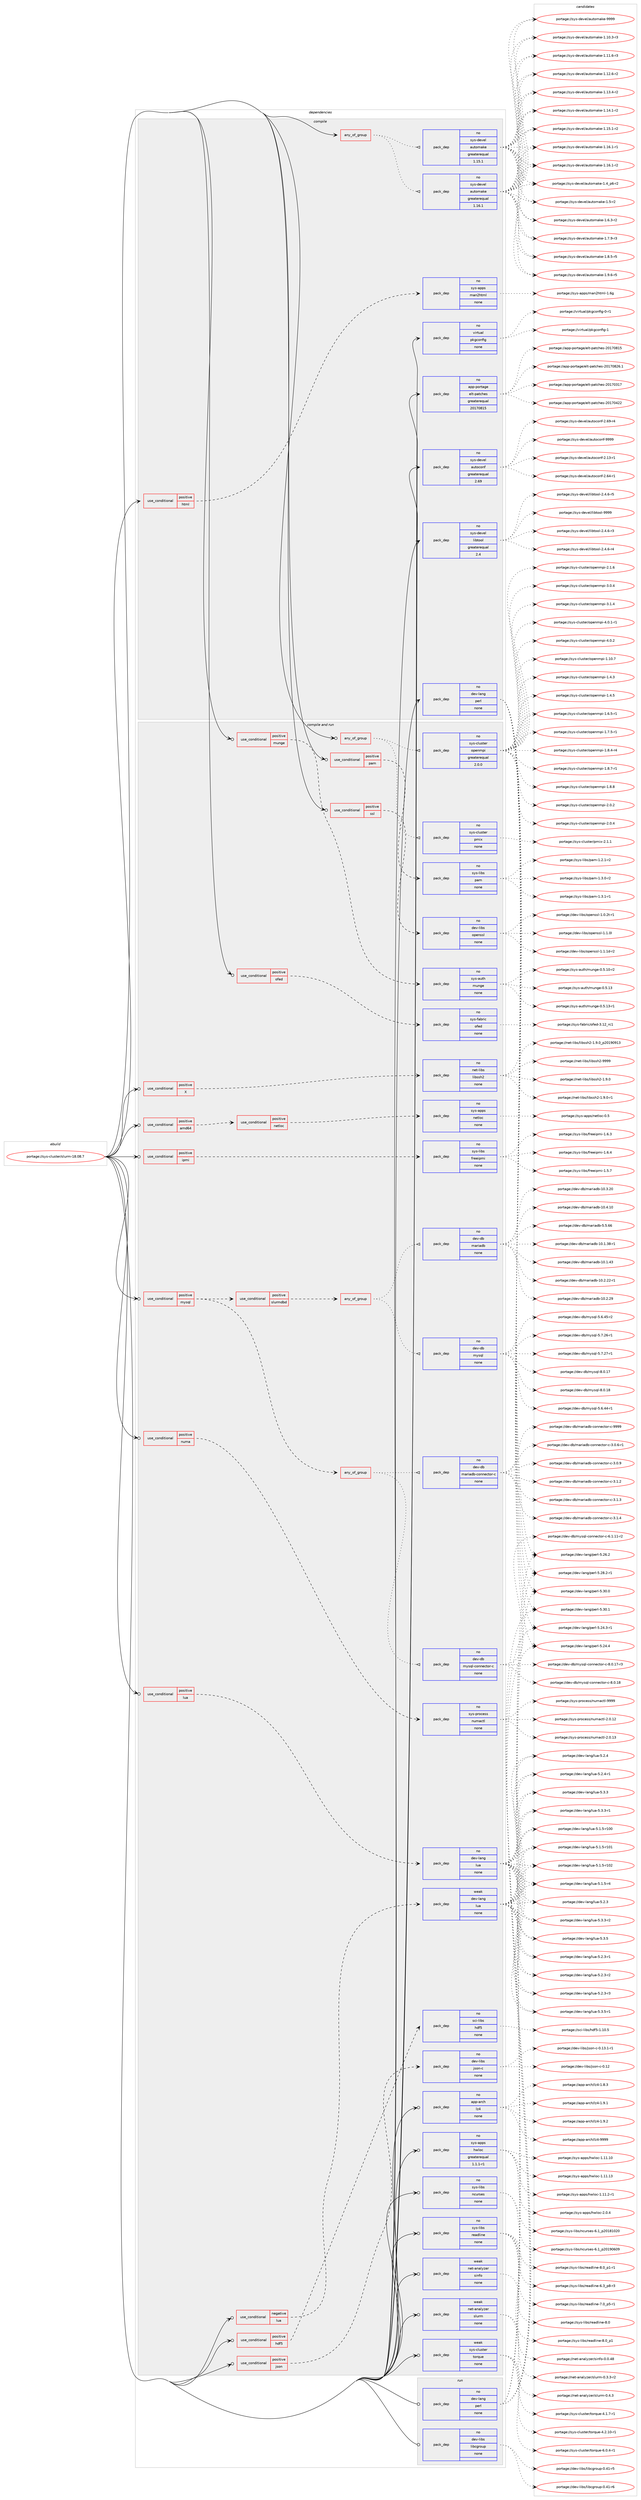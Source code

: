 digraph prolog {

# *************
# Graph options
# *************

newrank=true;
concentrate=true;
compound=true;
graph [rankdir=LR,fontname=Helvetica,fontsize=10,ranksep=1.5];#, ranksep=2.5, nodesep=0.2];
edge  [arrowhead=vee];
node  [fontname=Helvetica,fontsize=10];

# **********
# The ebuild
# **********

subgraph cluster_leftcol {
color=gray;
rank=same;
label=<<i>ebuild</i>>;
id [label="portage://sys-cluster/slurm-18.08.7", color=red, width=4, href="../sys-cluster/slurm-18.08.7.svg"];
}

# ****************
# The dependencies
# ****************

subgraph cluster_midcol {
color=gray;
label=<<i>dependencies</i>>;
subgraph cluster_compile {
fillcolor="#eeeeee";
style=filled;
label=<<i>compile</i>>;
subgraph any6792 {
dependency421031 [label=<<TABLE BORDER="0" CELLBORDER="1" CELLSPACING="0" CELLPADDING="4"><TR><TD CELLPADDING="10">any_of_group</TD></TR></TABLE>>, shape=none, color=red];subgraph pack312036 {
dependency421032 [label=<<TABLE BORDER="0" CELLBORDER="1" CELLSPACING="0" CELLPADDING="4" WIDTH="220"><TR><TD ROWSPAN="6" CELLPADDING="30">pack_dep</TD></TR><TR><TD WIDTH="110">no</TD></TR><TR><TD>sys-devel</TD></TR><TR><TD>automake</TD></TR><TR><TD>greaterequal</TD></TR><TR><TD>1.16.1</TD></TR></TABLE>>, shape=none, color=blue];
}
dependency421031:e -> dependency421032:w [weight=20,style="dotted",arrowhead="oinv"];
subgraph pack312037 {
dependency421033 [label=<<TABLE BORDER="0" CELLBORDER="1" CELLSPACING="0" CELLPADDING="4" WIDTH="220"><TR><TD ROWSPAN="6" CELLPADDING="30">pack_dep</TD></TR><TR><TD WIDTH="110">no</TD></TR><TR><TD>sys-devel</TD></TR><TR><TD>automake</TD></TR><TR><TD>greaterequal</TD></TR><TR><TD>1.15.1</TD></TR></TABLE>>, shape=none, color=blue];
}
dependency421031:e -> dependency421033:w [weight=20,style="dotted",arrowhead="oinv"];
}
id:e -> dependency421031:w [weight=20,style="solid",arrowhead="vee"];
subgraph cond101976 {
dependency421034 [label=<<TABLE BORDER="0" CELLBORDER="1" CELLSPACING="0" CELLPADDING="4"><TR><TD ROWSPAN="3" CELLPADDING="10">use_conditional</TD></TR><TR><TD>positive</TD></TR><TR><TD>html</TD></TR></TABLE>>, shape=none, color=red];
subgraph pack312038 {
dependency421035 [label=<<TABLE BORDER="0" CELLBORDER="1" CELLSPACING="0" CELLPADDING="4" WIDTH="220"><TR><TD ROWSPAN="6" CELLPADDING="30">pack_dep</TD></TR><TR><TD WIDTH="110">no</TD></TR><TR><TD>sys-apps</TD></TR><TR><TD>man2html</TD></TR><TR><TD>none</TD></TR><TR><TD></TD></TR></TABLE>>, shape=none, color=blue];
}
dependency421034:e -> dependency421035:w [weight=20,style="dashed",arrowhead="vee"];
}
id:e -> dependency421034:w [weight=20,style="solid",arrowhead="vee"];
subgraph pack312039 {
dependency421036 [label=<<TABLE BORDER="0" CELLBORDER="1" CELLSPACING="0" CELLPADDING="4" WIDTH="220"><TR><TD ROWSPAN="6" CELLPADDING="30">pack_dep</TD></TR><TR><TD WIDTH="110">no</TD></TR><TR><TD>app-portage</TD></TR><TR><TD>elt-patches</TD></TR><TR><TD>greaterequal</TD></TR><TR><TD>20170815</TD></TR></TABLE>>, shape=none, color=blue];
}
id:e -> dependency421036:w [weight=20,style="solid",arrowhead="vee"];
subgraph pack312040 {
dependency421037 [label=<<TABLE BORDER="0" CELLBORDER="1" CELLSPACING="0" CELLPADDING="4" WIDTH="220"><TR><TD ROWSPAN="6" CELLPADDING="30">pack_dep</TD></TR><TR><TD WIDTH="110">no</TD></TR><TR><TD>dev-lang</TD></TR><TR><TD>perl</TD></TR><TR><TD>none</TD></TR><TR><TD></TD></TR></TABLE>>, shape=none, color=blue];
}
id:e -> dependency421037:w [weight=20,style="solid",arrowhead="vee"];
subgraph pack312041 {
dependency421038 [label=<<TABLE BORDER="0" CELLBORDER="1" CELLSPACING="0" CELLPADDING="4" WIDTH="220"><TR><TD ROWSPAN="6" CELLPADDING="30">pack_dep</TD></TR><TR><TD WIDTH="110">no</TD></TR><TR><TD>sys-devel</TD></TR><TR><TD>autoconf</TD></TR><TR><TD>greaterequal</TD></TR><TR><TD>2.69</TD></TR></TABLE>>, shape=none, color=blue];
}
id:e -> dependency421038:w [weight=20,style="solid",arrowhead="vee"];
subgraph pack312042 {
dependency421039 [label=<<TABLE BORDER="0" CELLBORDER="1" CELLSPACING="0" CELLPADDING="4" WIDTH="220"><TR><TD ROWSPAN="6" CELLPADDING="30">pack_dep</TD></TR><TR><TD WIDTH="110">no</TD></TR><TR><TD>sys-devel</TD></TR><TR><TD>libtool</TD></TR><TR><TD>greaterequal</TD></TR><TR><TD>2.4</TD></TR></TABLE>>, shape=none, color=blue];
}
id:e -> dependency421039:w [weight=20,style="solid",arrowhead="vee"];
subgraph pack312043 {
dependency421040 [label=<<TABLE BORDER="0" CELLBORDER="1" CELLSPACING="0" CELLPADDING="4" WIDTH="220"><TR><TD ROWSPAN="6" CELLPADDING="30">pack_dep</TD></TR><TR><TD WIDTH="110">no</TD></TR><TR><TD>virtual</TD></TR><TR><TD>pkgconfig</TD></TR><TR><TD>none</TD></TR><TR><TD></TD></TR></TABLE>>, shape=none, color=blue];
}
id:e -> dependency421040:w [weight=20,style="solid",arrowhead="vee"];
}
subgraph cluster_compileandrun {
fillcolor="#eeeeee";
style=filled;
label=<<i>compile and run</i>>;
subgraph any6793 {
dependency421041 [label=<<TABLE BORDER="0" CELLBORDER="1" CELLSPACING="0" CELLPADDING="4"><TR><TD CELLPADDING="10">any_of_group</TD></TR></TABLE>>, shape=none, color=red];subgraph pack312044 {
dependency421042 [label=<<TABLE BORDER="0" CELLBORDER="1" CELLSPACING="0" CELLPADDING="4" WIDTH="220"><TR><TD ROWSPAN="6" CELLPADDING="30">pack_dep</TD></TR><TR><TD WIDTH="110">no</TD></TR><TR><TD>sys-cluster</TD></TR><TR><TD>pmix</TD></TR><TR><TD>none</TD></TR><TR><TD></TD></TR></TABLE>>, shape=none, color=blue];
}
dependency421041:e -> dependency421042:w [weight=20,style="dotted",arrowhead="oinv"];
subgraph pack312045 {
dependency421043 [label=<<TABLE BORDER="0" CELLBORDER="1" CELLSPACING="0" CELLPADDING="4" WIDTH="220"><TR><TD ROWSPAN="6" CELLPADDING="30">pack_dep</TD></TR><TR><TD WIDTH="110">no</TD></TR><TR><TD>sys-cluster</TD></TR><TR><TD>openmpi</TD></TR><TR><TD>greaterequal</TD></TR><TR><TD>2.0.0</TD></TR></TABLE>>, shape=none, color=blue];
}
dependency421041:e -> dependency421043:w [weight=20,style="dotted",arrowhead="oinv"];
}
id:e -> dependency421041:w [weight=20,style="solid",arrowhead="odotvee"];
subgraph cond101977 {
dependency421044 [label=<<TABLE BORDER="0" CELLBORDER="1" CELLSPACING="0" CELLPADDING="4"><TR><TD ROWSPAN="3" CELLPADDING="10">use_conditional</TD></TR><TR><TD>negative</TD></TR><TR><TD>lua</TD></TR></TABLE>>, shape=none, color=red];
subgraph pack312046 {
dependency421045 [label=<<TABLE BORDER="0" CELLBORDER="1" CELLSPACING="0" CELLPADDING="4" WIDTH="220"><TR><TD ROWSPAN="6" CELLPADDING="30">pack_dep</TD></TR><TR><TD WIDTH="110">weak</TD></TR><TR><TD>dev-lang</TD></TR><TR><TD>lua</TD></TR><TR><TD>none</TD></TR><TR><TD></TD></TR></TABLE>>, shape=none, color=blue];
}
dependency421044:e -> dependency421045:w [weight=20,style="dashed",arrowhead="vee"];
}
id:e -> dependency421044:w [weight=20,style="solid",arrowhead="odotvee"];
subgraph cond101978 {
dependency421046 [label=<<TABLE BORDER="0" CELLBORDER="1" CELLSPACING="0" CELLPADDING="4"><TR><TD ROWSPAN="3" CELLPADDING="10">use_conditional</TD></TR><TR><TD>positive</TD></TR><TR><TD>X</TD></TR></TABLE>>, shape=none, color=red];
subgraph pack312047 {
dependency421047 [label=<<TABLE BORDER="0" CELLBORDER="1" CELLSPACING="0" CELLPADDING="4" WIDTH="220"><TR><TD ROWSPAN="6" CELLPADDING="30">pack_dep</TD></TR><TR><TD WIDTH="110">no</TD></TR><TR><TD>net-libs</TD></TR><TR><TD>libssh2</TD></TR><TR><TD>none</TD></TR><TR><TD></TD></TR></TABLE>>, shape=none, color=blue];
}
dependency421046:e -> dependency421047:w [weight=20,style="dashed",arrowhead="vee"];
}
id:e -> dependency421046:w [weight=20,style="solid",arrowhead="odotvee"];
subgraph cond101979 {
dependency421048 [label=<<TABLE BORDER="0" CELLBORDER="1" CELLSPACING="0" CELLPADDING="4"><TR><TD ROWSPAN="3" CELLPADDING="10">use_conditional</TD></TR><TR><TD>positive</TD></TR><TR><TD>amd64</TD></TR></TABLE>>, shape=none, color=red];
subgraph cond101980 {
dependency421049 [label=<<TABLE BORDER="0" CELLBORDER="1" CELLSPACING="0" CELLPADDING="4"><TR><TD ROWSPAN="3" CELLPADDING="10">use_conditional</TD></TR><TR><TD>positive</TD></TR><TR><TD>netloc</TD></TR></TABLE>>, shape=none, color=red];
subgraph pack312048 {
dependency421050 [label=<<TABLE BORDER="0" CELLBORDER="1" CELLSPACING="0" CELLPADDING="4" WIDTH="220"><TR><TD ROWSPAN="6" CELLPADDING="30">pack_dep</TD></TR><TR><TD WIDTH="110">no</TD></TR><TR><TD>sys-apps</TD></TR><TR><TD>netloc</TD></TR><TR><TD>none</TD></TR><TR><TD></TD></TR></TABLE>>, shape=none, color=blue];
}
dependency421049:e -> dependency421050:w [weight=20,style="dashed",arrowhead="vee"];
}
dependency421048:e -> dependency421049:w [weight=20,style="dashed",arrowhead="vee"];
}
id:e -> dependency421048:w [weight=20,style="solid",arrowhead="odotvee"];
subgraph cond101981 {
dependency421051 [label=<<TABLE BORDER="0" CELLBORDER="1" CELLSPACING="0" CELLPADDING="4"><TR><TD ROWSPAN="3" CELLPADDING="10">use_conditional</TD></TR><TR><TD>positive</TD></TR><TR><TD>hdf5</TD></TR></TABLE>>, shape=none, color=red];
subgraph pack312049 {
dependency421052 [label=<<TABLE BORDER="0" CELLBORDER="1" CELLSPACING="0" CELLPADDING="4" WIDTH="220"><TR><TD ROWSPAN="6" CELLPADDING="30">pack_dep</TD></TR><TR><TD WIDTH="110">no</TD></TR><TR><TD>sci-libs</TD></TR><TR><TD>hdf5</TD></TR><TR><TD>none</TD></TR><TR><TD></TD></TR></TABLE>>, shape=none, color=blue];
}
dependency421051:e -> dependency421052:w [weight=20,style="dashed",arrowhead="vee"];
}
id:e -> dependency421051:w [weight=20,style="solid",arrowhead="odotvee"];
subgraph cond101982 {
dependency421053 [label=<<TABLE BORDER="0" CELLBORDER="1" CELLSPACING="0" CELLPADDING="4"><TR><TD ROWSPAN="3" CELLPADDING="10">use_conditional</TD></TR><TR><TD>positive</TD></TR><TR><TD>ipmi</TD></TR></TABLE>>, shape=none, color=red];
subgraph pack312050 {
dependency421054 [label=<<TABLE BORDER="0" CELLBORDER="1" CELLSPACING="0" CELLPADDING="4" WIDTH="220"><TR><TD ROWSPAN="6" CELLPADDING="30">pack_dep</TD></TR><TR><TD WIDTH="110">no</TD></TR><TR><TD>sys-libs</TD></TR><TR><TD>freeipmi</TD></TR><TR><TD>none</TD></TR><TR><TD></TD></TR></TABLE>>, shape=none, color=blue];
}
dependency421053:e -> dependency421054:w [weight=20,style="dashed",arrowhead="vee"];
}
id:e -> dependency421053:w [weight=20,style="solid",arrowhead="odotvee"];
subgraph cond101983 {
dependency421055 [label=<<TABLE BORDER="0" CELLBORDER="1" CELLSPACING="0" CELLPADDING="4"><TR><TD ROWSPAN="3" CELLPADDING="10">use_conditional</TD></TR><TR><TD>positive</TD></TR><TR><TD>json</TD></TR></TABLE>>, shape=none, color=red];
subgraph pack312051 {
dependency421056 [label=<<TABLE BORDER="0" CELLBORDER="1" CELLSPACING="0" CELLPADDING="4" WIDTH="220"><TR><TD ROWSPAN="6" CELLPADDING="30">pack_dep</TD></TR><TR><TD WIDTH="110">no</TD></TR><TR><TD>dev-libs</TD></TR><TR><TD>json-c</TD></TR><TR><TD>none</TD></TR><TR><TD></TD></TR></TABLE>>, shape=none, color=blue];
}
dependency421055:e -> dependency421056:w [weight=20,style="dashed",arrowhead="vee"];
}
id:e -> dependency421055:w [weight=20,style="solid",arrowhead="odotvee"];
subgraph cond101984 {
dependency421057 [label=<<TABLE BORDER="0" CELLBORDER="1" CELLSPACING="0" CELLPADDING="4"><TR><TD ROWSPAN="3" CELLPADDING="10">use_conditional</TD></TR><TR><TD>positive</TD></TR><TR><TD>lua</TD></TR></TABLE>>, shape=none, color=red];
subgraph pack312052 {
dependency421058 [label=<<TABLE BORDER="0" CELLBORDER="1" CELLSPACING="0" CELLPADDING="4" WIDTH="220"><TR><TD ROWSPAN="6" CELLPADDING="30">pack_dep</TD></TR><TR><TD WIDTH="110">no</TD></TR><TR><TD>dev-lang</TD></TR><TR><TD>lua</TD></TR><TR><TD>none</TD></TR><TR><TD></TD></TR></TABLE>>, shape=none, color=blue];
}
dependency421057:e -> dependency421058:w [weight=20,style="dashed",arrowhead="vee"];
}
id:e -> dependency421057:w [weight=20,style="solid",arrowhead="odotvee"];
subgraph cond101985 {
dependency421059 [label=<<TABLE BORDER="0" CELLBORDER="1" CELLSPACING="0" CELLPADDING="4"><TR><TD ROWSPAN="3" CELLPADDING="10">use_conditional</TD></TR><TR><TD>positive</TD></TR><TR><TD>munge</TD></TR></TABLE>>, shape=none, color=red];
subgraph pack312053 {
dependency421060 [label=<<TABLE BORDER="0" CELLBORDER="1" CELLSPACING="0" CELLPADDING="4" WIDTH="220"><TR><TD ROWSPAN="6" CELLPADDING="30">pack_dep</TD></TR><TR><TD WIDTH="110">no</TD></TR><TR><TD>sys-auth</TD></TR><TR><TD>munge</TD></TR><TR><TD>none</TD></TR><TR><TD></TD></TR></TABLE>>, shape=none, color=blue];
}
dependency421059:e -> dependency421060:w [weight=20,style="dashed",arrowhead="vee"];
}
id:e -> dependency421059:w [weight=20,style="solid",arrowhead="odotvee"];
subgraph cond101986 {
dependency421061 [label=<<TABLE BORDER="0" CELLBORDER="1" CELLSPACING="0" CELLPADDING="4"><TR><TD ROWSPAN="3" CELLPADDING="10">use_conditional</TD></TR><TR><TD>positive</TD></TR><TR><TD>mysql</TD></TR></TABLE>>, shape=none, color=red];
subgraph any6794 {
dependency421062 [label=<<TABLE BORDER="0" CELLBORDER="1" CELLSPACING="0" CELLPADDING="4"><TR><TD CELLPADDING="10">any_of_group</TD></TR></TABLE>>, shape=none, color=red];subgraph pack312054 {
dependency421063 [label=<<TABLE BORDER="0" CELLBORDER="1" CELLSPACING="0" CELLPADDING="4" WIDTH="220"><TR><TD ROWSPAN="6" CELLPADDING="30">pack_dep</TD></TR><TR><TD WIDTH="110">no</TD></TR><TR><TD>dev-db</TD></TR><TR><TD>mariadb-connector-c</TD></TR><TR><TD>none</TD></TR><TR><TD></TD></TR></TABLE>>, shape=none, color=blue];
}
dependency421062:e -> dependency421063:w [weight=20,style="dotted",arrowhead="oinv"];
subgraph pack312055 {
dependency421064 [label=<<TABLE BORDER="0" CELLBORDER="1" CELLSPACING="0" CELLPADDING="4" WIDTH="220"><TR><TD ROWSPAN="6" CELLPADDING="30">pack_dep</TD></TR><TR><TD WIDTH="110">no</TD></TR><TR><TD>dev-db</TD></TR><TR><TD>mysql-connector-c</TD></TR><TR><TD>none</TD></TR><TR><TD></TD></TR></TABLE>>, shape=none, color=blue];
}
dependency421062:e -> dependency421064:w [weight=20,style="dotted",arrowhead="oinv"];
}
dependency421061:e -> dependency421062:w [weight=20,style="dashed",arrowhead="vee"];
subgraph cond101987 {
dependency421065 [label=<<TABLE BORDER="0" CELLBORDER="1" CELLSPACING="0" CELLPADDING="4"><TR><TD ROWSPAN="3" CELLPADDING="10">use_conditional</TD></TR><TR><TD>positive</TD></TR><TR><TD>slurmdbd</TD></TR></TABLE>>, shape=none, color=red];
subgraph any6795 {
dependency421066 [label=<<TABLE BORDER="0" CELLBORDER="1" CELLSPACING="0" CELLPADDING="4"><TR><TD CELLPADDING="10">any_of_group</TD></TR></TABLE>>, shape=none, color=red];subgraph pack312056 {
dependency421067 [label=<<TABLE BORDER="0" CELLBORDER="1" CELLSPACING="0" CELLPADDING="4" WIDTH="220"><TR><TD ROWSPAN="6" CELLPADDING="30">pack_dep</TD></TR><TR><TD WIDTH="110">no</TD></TR><TR><TD>dev-db</TD></TR><TR><TD>mariadb</TD></TR><TR><TD>none</TD></TR><TR><TD></TD></TR></TABLE>>, shape=none, color=blue];
}
dependency421066:e -> dependency421067:w [weight=20,style="dotted",arrowhead="oinv"];
subgraph pack312057 {
dependency421068 [label=<<TABLE BORDER="0" CELLBORDER="1" CELLSPACING="0" CELLPADDING="4" WIDTH="220"><TR><TD ROWSPAN="6" CELLPADDING="30">pack_dep</TD></TR><TR><TD WIDTH="110">no</TD></TR><TR><TD>dev-db</TD></TR><TR><TD>mysql</TD></TR><TR><TD>none</TD></TR><TR><TD></TD></TR></TABLE>>, shape=none, color=blue];
}
dependency421066:e -> dependency421068:w [weight=20,style="dotted",arrowhead="oinv"];
}
dependency421065:e -> dependency421066:w [weight=20,style="dashed",arrowhead="vee"];
}
dependency421061:e -> dependency421065:w [weight=20,style="dashed",arrowhead="vee"];
}
id:e -> dependency421061:w [weight=20,style="solid",arrowhead="odotvee"];
subgraph cond101988 {
dependency421069 [label=<<TABLE BORDER="0" CELLBORDER="1" CELLSPACING="0" CELLPADDING="4"><TR><TD ROWSPAN="3" CELLPADDING="10">use_conditional</TD></TR><TR><TD>positive</TD></TR><TR><TD>numa</TD></TR></TABLE>>, shape=none, color=red];
subgraph pack312058 {
dependency421070 [label=<<TABLE BORDER="0" CELLBORDER="1" CELLSPACING="0" CELLPADDING="4" WIDTH="220"><TR><TD ROWSPAN="6" CELLPADDING="30">pack_dep</TD></TR><TR><TD WIDTH="110">no</TD></TR><TR><TD>sys-process</TD></TR><TR><TD>numactl</TD></TR><TR><TD>none</TD></TR><TR><TD></TD></TR></TABLE>>, shape=none, color=blue];
}
dependency421069:e -> dependency421070:w [weight=20,style="dashed",arrowhead="vee"];
}
id:e -> dependency421069:w [weight=20,style="solid",arrowhead="odotvee"];
subgraph cond101989 {
dependency421071 [label=<<TABLE BORDER="0" CELLBORDER="1" CELLSPACING="0" CELLPADDING="4"><TR><TD ROWSPAN="3" CELLPADDING="10">use_conditional</TD></TR><TR><TD>positive</TD></TR><TR><TD>ofed</TD></TR></TABLE>>, shape=none, color=red];
subgraph pack312059 {
dependency421072 [label=<<TABLE BORDER="0" CELLBORDER="1" CELLSPACING="0" CELLPADDING="4" WIDTH="220"><TR><TD ROWSPAN="6" CELLPADDING="30">pack_dep</TD></TR><TR><TD WIDTH="110">no</TD></TR><TR><TD>sys-fabric</TD></TR><TR><TD>ofed</TD></TR><TR><TD>none</TD></TR><TR><TD></TD></TR></TABLE>>, shape=none, color=blue];
}
dependency421071:e -> dependency421072:w [weight=20,style="dashed",arrowhead="vee"];
}
id:e -> dependency421071:w [weight=20,style="solid",arrowhead="odotvee"];
subgraph cond101990 {
dependency421073 [label=<<TABLE BORDER="0" CELLBORDER="1" CELLSPACING="0" CELLPADDING="4"><TR><TD ROWSPAN="3" CELLPADDING="10">use_conditional</TD></TR><TR><TD>positive</TD></TR><TR><TD>pam</TD></TR></TABLE>>, shape=none, color=red];
subgraph pack312060 {
dependency421074 [label=<<TABLE BORDER="0" CELLBORDER="1" CELLSPACING="0" CELLPADDING="4" WIDTH="220"><TR><TD ROWSPAN="6" CELLPADDING="30">pack_dep</TD></TR><TR><TD WIDTH="110">no</TD></TR><TR><TD>sys-libs</TD></TR><TR><TD>pam</TD></TR><TR><TD>none</TD></TR><TR><TD></TD></TR></TABLE>>, shape=none, color=blue];
}
dependency421073:e -> dependency421074:w [weight=20,style="dashed",arrowhead="vee"];
}
id:e -> dependency421073:w [weight=20,style="solid",arrowhead="odotvee"];
subgraph cond101991 {
dependency421075 [label=<<TABLE BORDER="0" CELLBORDER="1" CELLSPACING="0" CELLPADDING="4"><TR><TD ROWSPAN="3" CELLPADDING="10">use_conditional</TD></TR><TR><TD>positive</TD></TR><TR><TD>ssl</TD></TR></TABLE>>, shape=none, color=red];
subgraph pack312061 {
dependency421076 [label=<<TABLE BORDER="0" CELLBORDER="1" CELLSPACING="0" CELLPADDING="4" WIDTH="220"><TR><TD ROWSPAN="6" CELLPADDING="30">pack_dep</TD></TR><TR><TD WIDTH="110">no</TD></TR><TR><TD>dev-libs</TD></TR><TR><TD>openssl</TD></TR><TR><TD>none</TD></TR><TR><TD></TD></TR></TABLE>>, shape=none, color=blue];
}
dependency421075:e -> dependency421076:w [weight=20,style="dashed",arrowhead="vee"];
}
id:e -> dependency421075:w [weight=20,style="solid",arrowhead="odotvee"];
subgraph pack312062 {
dependency421077 [label=<<TABLE BORDER="0" CELLBORDER="1" CELLSPACING="0" CELLPADDING="4" WIDTH="220"><TR><TD ROWSPAN="6" CELLPADDING="30">pack_dep</TD></TR><TR><TD WIDTH="110">no</TD></TR><TR><TD>app-arch</TD></TR><TR><TD>lz4</TD></TR><TR><TD>none</TD></TR><TR><TD></TD></TR></TABLE>>, shape=none, color=blue];
}
id:e -> dependency421077:w [weight=20,style="solid",arrowhead="odotvee"];
subgraph pack312063 {
dependency421078 [label=<<TABLE BORDER="0" CELLBORDER="1" CELLSPACING="0" CELLPADDING="4" WIDTH="220"><TR><TD ROWSPAN="6" CELLPADDING="30">pack_dep</TD></TR><TR><TD WIDTH="110">no</TD></TR><TR><TD>sys-apps</TD></TR><TR><TD>hwloc</TD></TR><TR><TD>greaterequal</TD></TR><TR><TD>1.1.1-r1</TD></TR></TABLE>>, shape=none, color=blue];
}
id:e -> dependency421078:w [weight=20,style="solid",arrowhead="odotvee"];
subgraph pack312064 {
dependency421079 [label=<<TABLE BORDER="0" CELLBORDER="1" CELLSPACING="0" CELLPADDING="4" WIDTH="220"><TR><TD ROWSPAN="6" CELLPADDING="30">pack_dep</TD></TR><TR><TD WIDTH="110">no</TD></TR><TR><TD>sys-libs</TD></TR><TR><TD>ncurses</TD></TR><TR><TD>none</TD></TR><TR><TD></TD></TR></TABLE>>, shape=none, color=blue];
}
id:e -> dependency421079:w [weight=20,style="solid",arrowhead="odotvee"];
subgraph pack312065 {
dependency421080 [label=<<TABLE BORDER="0" CELLBORDER="1" CELLSPACING="0" CELLPADDING="4" WIDTH="220"><TR><TD ROWSPAN="6" CELLPADDING="30">pack_dep</TD></TR><TR><TD WIDTH="110">no</TD></TR><TR><TD>sys-libs</TD></TR><TR><TD>readline</TD></TR><TR><TD>none</TD></TR><TR><TD></TD></TR></TABLE>>, shape=none, color=blue];
}
id:e -> dependency421080:w [weight=20,style="solid",arrowhead="odotvee"];
subgraph pack312066 {
dependency421081 [label=<<TABLE BORDER="0" CELLBORDER="1" CELLSPACING="0" CELLPADDING="4" WIDTH="220"><TR><TD ROWSPAN="6" CELLPADDING="30">pack_dep</TD></TR><TR><TD WIDTH="110">weak</TD></TR><TR><TD>net-analyzer</TD></TR><TR><TD>sinfo</TD></TR><TR><TD>none</TD></TR><TR><TD></TD></TR></TABLE>>, shape=none, color=blue];
}
id:e -> dependency421081:w [weight=20,style="solid",arrowhead="odotvee"];
subgraph pack312067 {
dependency421082 [label=<<TABLE BORDER="0" CELLBORDER="1" CELLSPACING="0" CELLPADDING="4" WIDTH="220"><TR><TD ROWSPAN="6" CELLPADDING="30">pack_dep</TD></TR><TR><TD WIDTH="110">weak</TD></TR><TR><TD>net-analyzer</TD></TR><TR><TD>slurm</TD></TR><TR><TD>none</TD></TR><TR><TD></TD></TR></TABLE>>, shape=none, color=blue];
}
id:e -> dependency421082:w [weight=20,style="solid",arrowhead="odotvee"];
subgraph pack312068 {
dependency421083 [label=<<TABLE BORDER="0" CELLBORDER="1" CELLSPACING="0" CELLPADDING="4" WIDTH="220"><TR><TD ROWSPAN="6" CELLPADDING="30">pack_dep</TD></TR><TR><TD WIDTH="110">weak</TD></TR><TR><TD>sys-cluster</TD></TR><TR><TD>torque</TD></TR><TR><TD>none</TD></TR><TR><TD></TD></TR></TABLE>>, shape=none, color=blue];
}
id:e -> dependency421083:w [weight=20,style="solid",arrowhead="odotvee"];
}
subgraph cluster_run {
fillcolor="#eeeeee";
style=filled;
label=<<i>run</i>>;
subgraph pack312069 {
dependency421084 [label=<<TABLE BORDER="0" CELLBORDER="1" CELLSPACING="0" CELLPADDING="4" WIDTH="220"><TR><TD ROWSPAN="6" CELLPADDING="30">pack_dep</TD></TR><TR><TD WIDTH="110">no</TD></TR><TR><TD>dev-lang</TD></TR><TR><TD>perl</TD></TR><TR><TD>none</TD></TR><TR><TD></TD></TR></TABLE>>, shape=none, color=blue];
}
id:e -> dependency421084:w [weight=20,style="solid",arrowhead="odot"];
subgraph pack312070 {
dependency421085 [label=<<TABLE BORDER="0" CELLBORDER="1" CELLSPACING="0" CELLPADDING="4" WIDTH="220"><TR><TD ROWSPAN="6" CELLPADDING="30">pack_dep</TD></TR><TR><TD WIDTH="110">no</TD></TR><TR><TD>dev-libs</TD></TR><TR><TD>libcgroup</TD></TR><TR><TD>none</TD></TR><TR><TD></TD></TR></TABLE>>, shape=none, color=blue];
}
id:e -> dependency421085:w [weight=20,style="solid",arrowhead="odot"];
}
}

# **************
# The candidates
# **************

subgraph cluster_choices {
rank=same;
color=gray;
label=<<i>candidates</i>>;

subgraph choice312036 {
color=black;
nodesep=1;
choiceportage11512111545100101118101108479711711611110997107101454946494846514511451 [label="portage://sys-devel/automake-1.10.3-r3", color=red, width=4,href="../sys-devel/automake-1.10.3-r3.svg"];
choiceportage11512111545100101118101108479711711611110997107101454946494946544511451 [label="portage://sys-devel/automake-1.11.6-r3", color=red, width=4,href="../sys-devel/automake-1.11.6-r3.svg"];
choiceportage11512111545100101118101108479711711611110997107101454946495046544511450 [label="portage://sys-devel/automake-1.12.6-r2", color=red, width=4,href="../sys-devel/automake-1.12.6-r2.svg"];
choiceportage11512111545100101118101108479711711611110997107101454946495146524511450 [label="portage://sys-devel/automake-1.13.4-r2", color=red, width=4,href="../sys-devel/automake-1.13.4-r2.svg"];
choiceportage11512111545100101118101108479711711611110997107101454946495246494511450 [label="portage://sys-devel/automake-1.14.1-r2", color=red, width=4,href="../sys-devel/automake-1.14.1-r2.svg"];
choiceportage11512111545100101118101108479711711611110997107101454946495346494511450 [label="portage://sys-devel/automake-1.15.1-r2", color=red, width=4,href="../sys-devel/automake-1.15.1-r2.svg"];
choiceportage11512111545100101118101108479711711611110997107101454946495446494511449 [label="portage://sys-devel/automake-1.16.1-r1", color=red, width=4,href="../sys-devel/automake-1.16.1-r1.svg"];
choiceportage11512111545100101118101108479711711611110997107101454946495446494511450 [label="portage://sys-devel/automake-1.16.1-r2", color=red, width=4,href="../sys-devel/automake-1.16.1-r2.svg"];
choiceportage115121115451001011181011084797117116111109971071014549465295112544511450 [label="portage://sys-devel/automake-1.4_p6-r2", color=red, width=4,href="../sys-devel/automake-1.4_p6-r2.svg"];
choiceportage11512111545100101118101108479711711611110997107101454946534511450 [label="portage://sys-devel/automake-1.5-r2", color=red, width=4,href="../sys-devel/automake-1.5-r2.svg"];
choiceportage115121115451001011181011084797117116111109971071014549465446514511450 [label="portage://sys-devel/automake-1.6.3-r2", color=red, width=4,href="../sys-devel/automake-1.6.3-r2.svg"];
choiceportage115121115451001011181011084797117116111109971071014549465546574511451 [label="portage://sys-devel/automake-1.7.9-r3", color=red, width=4,href="../sys-devel/automake-1.7.9-r3.svg"];
choiceportage115121115451001011181011084797117116111109971071014549465646534511453 [label="portage://sys-devel/automake-1.8.5-r5", color=red, width=4,href="../sys-devel/automake-1.8.5-r5.svg"];
choiceportage115121115451001011181011084797117116111109971071014549465746544511453 [label="portage://sys-devel/automake-1.9.6-r5", color=red, width=4,href="../sys-devel/automake-1.9.6-r5.svg"];
choiceportage115121115451001011181011084797117116111109971071014557575757 [label="portage://sys-devel/automake-9999", color=red, width=4,href="../sys-devel/automake-9999.svg"];
dependency421032:e -> choiceportage11512111545100101118101108479711711611110997107101454946494846514511451:w [style=dotted,weight="100"];
dependency421032:e -> choiceportage11512111545100101118101108479711711611110997107101454946494946544511451:w [style=dotted,weight="100"];
dependency421032:e -> choiceportage11512111545100101118101108479711711611110997107101454946495046544511450:w [style=dotted,weight="100"];
dependency421032:e -> choiceportage11512111545100101118101108479711711611110997107101454946495146524511450:w [style=dotted,weight="100"];
dependency421032:e -> choiceportage11512111545100101118101108479711711611110997107101454946495246494511450:w [style=dotted,weight="100"];
dependency421032:e -> choiceportage11512111545100101118101108479711711611110997107101454946495346494511450:w [style=dotted,weight="100"];
dependency421032:e -> choiceportage11512111545100101118101108479711711611110997107101454946495446494511449:w [style=dotted,weight="100"];
dependency421032:e -> choiceportage11512111545100101118101108479711711611110997107101454946495446494511450:w [style=dotted,weight="100"];
dependency421032:e -> choiceportage115121115451001011181011084797117116111109971071014549465295112544511450:w [style=dotted,weight="100"];
dependency421032:e -> choiceportage11512111545100101118101108479711711611110997107101454946534511450:w [style=dotted,weight="100"];
dependency421032:e -> choiceportage115121115451001011181011084797117116111109971071014549465446514511450:w [style=dotted,weight="100"];
dependency421032:e -> choiceportage115121115451001011181011084797117116111109971071014549465546574511451:w [style=dotted,weight="100"];
dependency421032:e -> choiceportage115121115451001011181011084797117116111109971071014549465646534511453:w [style=dotted,weight="100"];
dependency421032:e -> choiceportage115121115451001011181011084797117116111109971071014549465746544511453:w [style=dotted,weight="100"];
dependency421032:e -> choiceportage115121115451001011181011084797117116111109971071014557575757:w [style=dotted,weight="100"];
}
subgraph choice312037 {
color=black;
nodesep=1;
choiceportage11512111545100101118101108479711711611110997107101454946494846514511451 [label="portage://sys-devel/automake-1.10.3-r3", color=red, width=4,href="../sys-devel/automake-1.10.3-r3.svg"];
choiceportage11512111545100101118101108479711711611110997107101454946494946544511451 [label="portage://sys-devel/automake-1.11.6-r3", color=red, width=4,href="../sys-devel/automake-1.11.6-r3.svg"];
choiceportage11512111545100101118101108479711711611110997107101454946495046544511450 [label="portage://sys-devel/automake-1.12.6-r2", color=red, width=4,href="../sys-devel/automake-1.12.6-r2.svg"];
choiceportage11512111545100101118101108479711711611110997107101454946495146524511450 [label="portage://sys-devel/automake-1.13.4-r2", color=red, width=4,href="../sys-devel/automake-1.13.4-r2.svg"];
choiceportage11512111545100101118101108479711711611110997107101454946495246494511450 [label="portage://sys-devel/automake-1.14.1-r2", color=red, width=4,href="../sys-devel/automake-1.14.1-r2.svg"];
choiceportage11512111545100101118101108479711711611110997107101454946495346494511450 [label="portage://sys-devel/automake-1.15.1-r2", color=red, width=4,href="../sys-devel/automake-1.15.1-r2.svg"];
choiceportage11512111545100101118101108479711711611110997107101454946495446494511449 [label="portage://sys-devel/automake-1.16.1-r1", color=red, width=4,href="../sys-devel/automake-1.16.1-r1.svg"];
choiceportage11512111545100101118101108479711711611110997107101454946495446494511450 [label="portage://sys-devel/automake-1.16.1-r2", color=red, width=4,href="../sys-devel/automake-1.16.1-r2.svg"];
choiceportage115121115451001011181011084797117116111109971071014549465295112544511450 [label="portage://sys-devel/automake-1.4_p6-r2", color=red, width=4,href="../sys-devel/automake-1.4_p6-r2.svg"];
choiceportage11512111545100101118101108479711711611110997107101454946534511450 [label="portage://sys-devel/automake-1.5-r2", color=red, width=4,href="../sys-devel/automake-1.5-r2.svg"];
choiceportage115121115451001011181011084797117116111109971071014549465446514511450 [label="portage://sys-devel/automake-1.6.3-r2", color=red, width=4,href="../sys-devel/automake-1.6.3-r2.svg"];
choiceportage115121115451001011181011084797117116111109971071014549465546574511451 [label="portage://sys-devel/automake-1.7.9-r3", color=red, width=4,href="../sys-devel/automake-1.7.9-r3.svg"];
choiceportage115121115451001011181011084797117116111109971071014549465646534511453 [label="portage://sys-devel/automake-1.8.5-r5", color=red, width=4,href="../sys-devel/automake-1.8.5-r5.svg"];
choiceportage115121115451001011181011084797117116111109971071014549465746544511453 [label="portage://sys-devel/automake-1.9.6-r5", color=red, width=4,href="../sys-devel/automake-1.9.6-r5.svg"];
choiceportage115121115451001011181011084797117116111109971071014557575757 [label="portage://sys-devel/automake-9999", color=red, width=4,href="../sys-devel/automake-9999.svg"];
dependency421033:e -> choiceportage11512111545100101118101108479711711611110997107101454946494846514511451:w [style=dotted,weight="100"];
dependency421033:e -> choiceportage11512111545100101118101108479711711611110997107101454946494946544511451:w [style=dotted,weight="100"];
dependency421033:e -> choiceportage11512111545100101118101108479711711611110997107101454946495046544511450:w [style=dotted,weight="100"];
dependency421033:e -> choiceportage11512111545100101118101108479711711611110997107101454946495146524511450:w [style=dotted,weight="100"];
dependency421033:e -> choiceportage11512111545100101118101108479711711611110997107101454946495246494511450:w [style=dotted,weight="100"];
dependency421033:e -> choiceportage11512111545100101118101108479711711611110997107101454946495346494511450:w [style=dotted,weight="100"];
dependency421033:e -> choiceportage11512111545100101118101108479711711611110997107101454946495446494511449:w [style=dotted,weight="100"];
dependency421033:e -> choiceportage11512111545100101118101108479711711611110997107101454946495446494511450:w [style=dotted,weight="100"];
dependency421033:e -> choiceportage115121115451001011181011084797117116111109971071014549465295112544511450:w [style=dotted,weight="100"];
dependency421033:e -> choiceportage11512111545100101118101108479711711611110997107101454946534511450:w [style=dotted,weight="100"];
dependency421033:e -> choiceportage115121115451001011181011084797117116111109971071014549465446514511450:w [style=dotted,weight="100"];
dependency421033:e -> choiceportage115121115451001011181011084797117116111109971071014549465546574511451:w [style=dotted,weight="100"];
dependency421033:e -> choiceportage115121115451001011181011084797117116111109971071014549465646534511453:w [style=dotted,weight="100"];
dependency421033:e -> choiceportage115121115451001011181011084797117116111109971071014549465746544511453:w [style=dotted,weight="100"];
dependency421033:e -> choiceportage115121115451001011181011084797117116111109971071014557575757:w [style=dotted,weight="100"];
}
subgraph choice312038 {
color=black;
nodesep=1;
choiceportage115121115459711211211547109971105010411610910845494654103 [label="portage://sys-apps/man2html-1.6g", color=red, width=4,href="../sys-apps/man2html-1.6g.svg"];
dependency421035:e -> choiceportage115121115459711211211547109971105010411610910845494654103:w [style=dotted,weight="100"];
}
subgraph choice312039 {
color=black;
nodesep=1;
choiceportage97112112451121111141169710310147101108116451129711699104101115455048495548514955 [label="portage://app-portage/elt-patches-20170317", color=red, width=4,href="../app-portage/elt-patches-20170317.svg"];
choiceportage97112112451121111141169710310147101108116451129711699104101115455048495548525050 [label="portage://app-portage/elt-patches-20170422", color=red, width=4,href="../app-portage/elt-patches-20170422.svg"];
choiceportage97112112451121111141169710310147101108116451129711699104101115455048495548564953 [label="portage://app-portage/elt-patches-20170815", color=red, width=4,href="../app-portage/elt-patches-20170815.svg"];
choiceportage971121124511211111411697103101471011081164511297116991041011154550484955485650544649 [label="portage://app-portage/elt-patches-20170826.1", color=red, width=4,href="../app-portage/elt-patches-20170826.1.svg"];
dependency421036:e -> choiceportage97112112451121111141169710310147101108116451129711699104101115455048495548514955:w [style=dotted,weight="100"];
dependency421036:e -> choiceportage97112112451121111141169710310147101108116451129711699104101115455048495548525050:w [style=dotted,weight="100"];
dependency421036:e -> choiceportage97112112451121111141169710310147101108116451129711699104101115455048495548564953:w [style=dotted,weight="100"];
dependency421036:e -> choiceportage971121124511211111411697103101471011081164511297116991041011154550484955485650544649:w [style=dotted,weight="100"];
}
subgraph choice312040 {
color=black;
nodesep=1;
choiceportage100101118451089711010347112101114108455346505246514511449 [label="portage://dev-lang/perl-5.24.3-r1", color=red, width=4,href="../dev-lang/perl-5.24.3-r1.svg"];
choiceportage10010111845108971101034711210111410845534650524652 [label="portage://dev-lang/perl-5.24.4", color=red, width=4,href="../dev-lang/perl-5.24.4.svg"];
choiceportage10010111845108971101034711210111410845534650544650 [label="portage://dev-lang/perl-5.26.2", color=red, width=4,href="../dev-lang/perl-5.26.2.svg"];
choiceportage100101118451089711010347112101114108455346505646504511449 [label="portage://dev-lang/perl-5.28.2-r1", color=red, width=4,href="../dev-lang/perl-5.28.2-r1.svg"];
choiceportage10010111845108971101034711210111410845534651484648 [label="portage://dev-lang/perl-5.30.0", color=red, width=4,href="../dev-lang/perl-5.30.0.svg"];
choiceportage10010111845108971101034711210111410845534651484649 [label="portage://dev-lang/perl-5.30.1", color=red, width=4,href="../dev-lang/perl-5.30.1.svg"];
dependency421037:e -> choiceportage100101118451089711010347112101114108455346505246514511449:w [style=dotted,weight="100"];
dependency421037:e -> choiceportage10010111845108971101034711210111410845534650524652:w [style=dotted,weight="100"];
dependency421037:e -> choiceportage10010111845108971101034711210111410845534650544650:w [style=dotted,weight="100"];
dependency421037:e -> choiceportage100101118451089711010347112101114108455346505646504511449:w [style=dotted,weight="100"];
dependency421037:e -> choiceportage10010111845108971101034711210111410845534651484648:w [style=dotted,weight="100"];
dependency421037:e -> choiceportage10010111845108971101034711210111410845534651484649:w [style=dotted,weight="100"];
}
subgraph choice312041 {
color=black;
nodesep=1;
choiceportage1151211154510010111810110847971171161119911111010245504649514511449 [label="portage://sys-devel/autoconf-2.13-r1", color=red, width=4,href="../sys-devel/autoconf-2.13-r1.svg"];
choiceportage1151211154510010111810110847971171161119911111010245504654524511449 [label="portage://sys-devel/autoconf-2.64-r1", color=red, width=4,href="../sys-devel/autoconf-2.64-r1.svg"];
choiceportage1151211154510010111810110847971171161119911111010245504654574511452 [label="portage://sys-devel/autoconf-2.69-r4", color=red, width=4,href="../sys-devel/autoconf-2.69-r4.svg"];
choiceportage115121115451001011181011084797117116111991111101024557575757 [label="portage://sys-devel/autoconf-9999", color=red, width=4,href="../sys-devel/autoconf-9999.svg"];
dependency421038:e -> choiceportage1151211154510010111810110847971171161119911111010245504649514511449:w [style=dotted,weight="100"];
dependency421038:e -> choiceportage1151211154510010111810110847971171161119911111010245504654524511449:w [style=dotted,weight="100"];
dependency421038:e -> choiceportage1151211154510010111810110847971171161119911111010245504654574511452:w [style=dotted,weight="100"];
dependency421038:e -> choiceportage115121115451001011181011084797117116111991111101024557575757:w [style=dotted,weight="100"];
}
subgraph choice312042 {
color=black;
nodesep=1;
choiceportage1151211154510010111810110847108105981161111111084550465246544511451 [label="portage://sys-devel/libtool-2.4.6-r3", color=red, width=4,href="../sys-devel/libtool-2.4.6-r3.svg"];
choiceportage1151211154510010111810110847108105981161111111084550465246544511452 [label="portage://sys-devel/libtool-2.4.6-r4", color=red, width=4,href="../sys-devel/libtool-2.4.6-r4.svg"];
choiceportage1151211154510010111810110847108105981161111111084550465246544511453 [label="portage://sys-devel/libtool-2.4.6-r5", color=red, width=4,href="../sys-devel/libtool-2.4.6-r5.svg"];
choiceportage1151211154510010111810110847108105981161111111084557575757 [label="portage://sys-devel/libtool-9999", color=red, width=4,href="../sys-devel/libtool-9999.svg"];
dependency421039:e -> choiceportage1151211154510010111810110847108105981161111111084550465246544511451:w [style=dotted,weight="100"];
dependency421039:e -> choiceportage1151211154510010111810110847108105981161111111084550465246544511452:w [style=dotted,weight="100"];
dependency421039:e -> choiceportage1151211154510010111810110847108105981161111111084550465246544511453:w [style=dotted,weight="100"];
dependency421039:e -> choiceportage1151211154510010111810110847108105981161111111084557575757:w [style=dotted,weight="100"];
}
subgraph choice312043 {
color=black;
nodesep=1;
choiceportage11810511411611797108471121071039911111010210510345484511449 [label="portage://virtual/pkgconfig-0-r1", color=red, width=4,href="../virtual/pkgconfig-0-r1.svg"];
choiceportage1181051141161179710847112107103991111101021051034549 [label="portage://virtual/pkgconfig-1", color=red, width=4,href="../virtual/pkgconfig-1.svg"];
dependency421040:e -> choiceportage11810511411611797108471121071039911111010210510345484511449:w [style=dotted,weight="100"];
dependency421040:e -> choiceportage1181051141161179710847112107103991111101021051034549:w [style=dotted,weight="100"];
}
subgraph choice312044 {
color=black;
nodesep=1;
choiceportage115121115459910811711511610111447112109105120455046494649 [label="portage://sys-cluster/pmix-2.1.1", color=red, width=4,href="../sys-cluster/pmix-2.1.1.svg"];
dependency421042:e -> choiceportage115121115459910811711511610111447112109105120455046494649:w [style=dotted,weight="100"];
}
subgraph choice312045 {
color=black;
nodesep=1;
choiceportage11512111545991081171151161011144711111210111010911210545494649484655 [label="portage://sys-cluster/openmpi-1.10.7", color=red, width=4,href="../sys-cluster/openmpi-1.10.7.svg"];
choiceportage115121115459910811711511610111447111112101110109112105454946524651 [label="portage://sys-cluster/openmpi-1.4.3", color=red, width=4,href="../sys-cluster/openmpi-1.4.3.svg"];
choiceportage115121115459910811711511610111447111112101110109112105454946524653 [label="portage://sys-cluster/openmpi-1.4.5", color=red, width=4,href="../sys-cluster/openmpi-1.4.5.svg"];
choiceportage1151211154599108117115116101114471111121011101091121054549465446534511449 [label="portage://sys-cluster/openmpi-1.6.5-r1", color=red, width=4,href="../sys-cluster/openmpi-1.6.5-r1.svg"];
choiceportage1151211154599108117115116101114471111121011101091121054549465546534511449 [label="portage://sys-cluster/openmpi-1.7.5-r1", color=red, width=4,href="../sys-cluster/openmpi-1.7.5-r1.svg"];
choiceportage1151211154599108117115116101114471111121011101091121054549465646524511452 [label="portage://sys-cluster/openmpi-1.8.4-r4", color=red, width=4,href="../sys-cluster/openmpi-1.8.4-r4.svg"];
choiceportage1151211154599108117115116101114471111121011101091121054549465646554511449 [label="portage://sys-cluster/openmpi-1.8.7-r1", color=red, width=4,href="../sys-cluster/openmpi-1.8.7-r1.svg"];
choiceportage115121115459910811711511610111447111112101110109112105454946564656 [label="portage://sys-cluster/openmpi-1.8.8", color=red, width=4,href="../sys-cluster/openmpi-1.8.8.svg"];
choiceportage115121115459910811711511610111447111112101110109112105455046484650 [label="portage://sys-cluster/openmpi-2.0.2", color=red, width=4,href="../sys-cluster/openmpi-2.0.2.svg"];
choiceportage115121115459910811711511610111447111112101110109112105455046484652 [label="portage://sys-cluster/openmpi-2.0.4", color=red, width=4,href="../sys-cluster/openmpi-2.0.4.svg"];
choiceportage115121115459910811711511610111447111112101110109112105455046494654 [label="portage://sys-cluster/openmpi-2.1.6", color=red, width=4,href="../sys-cluster/openmpi-2.1.6.svg"];
choiceportage115121115459910811711511610111447111112101110109112105455146484652 [label="portage://sys-cluster/openmpi-3.0.4", color=red, width=4,href="../sys-cluster/openmpi-3.0.4.svg"];
choiceportage115121115459910811711511610111447111112101110109112105455146494652 [label="portage://sys-cluster/openmpi-3.1.4", color=red, width=4,href="../sys-cluster/openmpi-3.1.4.svg"];
choiceportage1151211154599108117115116101114471111121011101091121054552464846494511449 [label="portage://sys-cluster/openmpi-4.0.1-r1", color=red, width=4,href="../sys-cluster/openmpi-4.0.1-r1.svg"];
choiceportage115121115459910811711511610111447111112101110109112105455246484650 [label="portage://sys-cluster/openmpi-4.0.2", color=red, width=4,href="../sys-cluster/openmpi-4.0.2.svg"];
dependency421043:e -> choiceportage11512111545991081171151161011144711111210111010911210545494649484655:w [style=dotted,weight="100"];
dependency421043:e -> choiceportage115121115459910811711511610111447111112101110109112105454946524651:w [style=dotted,weight="100"];
dependency421043:e -> choiceportage115121115459910811711511610111447111112101110109112105454946524653:w [style=dotted,weight="100"];
dependency421043:e -> choiceportage1151211154599108117115116101114471111121011101091121054549465446534511449:w [style=dotted,weight="100"];
dependency421043:e -> choiceportage1151211154599108117115116101114471111121011101091121054549465546534511449:w [style=dotted,weight="100"];
dependency421043:e -> choiceportage1151211154599108117115116101114471111121011101091121054549465646524511452:w [style=dotted,weight="100"];
dependency421043:e -> choiceportage1151211154599108117115116101114471111121011101091121054549465646554511449:w [style=dotted,weight="100"];
dependency421043:e -> choiceportage115121115459910811711511610111447111112101110109112105454946564656:w [style=dotted,weight="100"];
dependency421043:e -> choiceportage115121115459910811711511610111447111112101110109112105455046484650:w [style=dotted,weight="100"];
dependency421043:e -> choiceportage115121115459910811711511610111447111112101110109112105455046484652:w [style=dotted,weight="100"];
dependency421043:e -> choiceportage115121115459910811711511610111447111112101110109112105455046494654:w [style=dotted,weight="100"];
dependency421043:e -> choiceportage115121115459910811711511610111447111112101110109112105455146484652:w [style=dotted,weight="100"];
dependency421043:e -> choiceportage115121115459910811711511610111447111112101110109112105455146494652:w [style=dotted,weight="100"];
dependency421043:e -> choiceportage1151211154599108117115116101114471111121011101091121054552464846494511449:w [style=dotted,weight="100"];
dependency421043:e -> choiceportage115121115459910811711511610111447111112101110109112105455246484650:w [style=dotted,weight="100"];
}
subgraph choice312046 {
color=black;
nodesep=1;
choiceportage1001011184510897110103471081179745534649465345114494848 [label="portage://dev-lang/lua-5.1.5-r100", color=red, width=4,href="../dev-lang/lua-5.1.5-r100.svg"];
choiceportage1001011184510897110103471081179745534649465345114494849 [label="portage://dev-lang/lua-5.1.5-r101", color=red, width=4,href="../dev-lang/lua-5.1.5-r101.svg"];
choiceportage1001011184510897110103471081179745534649465345114494850 [label="portage://dev-lang/lua-5.1.5-r102", color=red, width=4,href="../dev-lang/lua-5.1.5-r102.svg"];
choiceportage100101118451089711010347108117974553464946534511452 [label="portage://dev-lang/lua-5.1.5-r4", color=red, width=4,href="../dev-lang/lua-5.1.5-r4.svg"];
choiceportage10010111845108971101034710811797455346504651 [label="portage://dev-lang/lua-5.2.3", color=red, width=4,href="../dev-lang/lua-5.2.3.svg"];
choiceportage100101118451089711010347108117974553465046514511449 [label="portage://dev-lang/lua-5.2.3-r1", color=red, width=4,href="../dev-lang/lua-5.2.3-r1.svg"];
choiceportage100101118451089711010347108117974553465046514511450 [label="portage://dev-lang/lua-5.2.3-r2", color=red, width=4,href="../dev-lang/lua-5.2.3-r2.svg"];
choiceportage100101118451089711010347108117974553465046514511451 [label="portage://dev-lang/lua-5.2.3-r3", color=red, width=4,href="../dev-lang/lua-5.2.3-r3.svg"];
choiceportage10010111845108971101034710811797455346504652 [label="portage://dev-lang/lua-5.2.4", color=red, width=4,href="../dev-lang/lua-5.2.4.svg"];
choiceportage100101118451089711010347108117974553465046524511449 [label="portage://dev-lang/lua-5.2.4-r1", color=red, width=4,href="../dev-lang/lua-5.2.4-r1.svg"];
choiceportage10010111845108971101034710811797455346514651 [label="portage://dev-lang/lua-5.3.3", color=red, width=4,href="../dev-lang/lua-5.3.3.svg"];
choiceportage100101118451089711010347108117974553465146514511449 [label="portage://dev-lang/lua-5.3.3-r1", color=red, width=4,href="../dev-lang/lua-5.3.3-r1.svg"];
choiceportage100101118451089711010347108117974553465146514511450 [label="portage://dev-lang/lua-5.3.3-r2", color=red, width=4,href="../dev-lang/lua-5.3.3-r2.svg"];
choiceportage10010111845108971101034710811797455346514653 [label="portage://dev-lang/lua-5.3.5", color=red, width=4,href="../dev-lang/lua-5.3.5.svg"];
choiceportage100101118451089711010347108117974553465146534511449 [label="portage://dev-lang/lua-5.3.5-r1", color=red, width=4,href="../dev-lang/lua-5.3.5-r1.svg"];
dependency421045:e -> choiceportage1001011184510897110103471081179745534649465345114494848:w [style=dotted,weight="100"];
dependency421045:e -> choiceportage1001011184510897110103471081179745534649465345114494849:w [style=dotted,weight="100"];
dependency421045:e -> choiceportage1001011184510897110103471081179745534649465345114494850:w [style=dotted,weight="100"];
dependency421045:e -> choiceportage100101118451089711010347108117974553464946534511452:w [style=dotted,weight="100"];
dependency421045:e -> choiceportage10010111845108971101034710811797455346504651:w [style=dotted,weight="100"];
dependency421045:e -> choiceportage100101118451089711010347108117974553465046514511449:w [style=dotted,weight="100"];
dependency421045:e -> choiceportage100101118451089711010347108117974553465046514511450:w [style=dotted,weight="100"];
dependency421045:e -> choiceportage100101118451089711010347108117974553465046514511451:w [style=dotted,weight="100"];
dependency421045:e -> choiceportage10010111845108971101034710811797455346504652:w [style=dotted,weight="100"];
dependency421045:e -> choiceportage100101118451089711010347108117974553465046524511449:w [style=dotted,weight="100"];
dependency421045:e -> choiceportage10010111845108971101034710811797455346514651:w [style=dotted,weight="100"];
dependency421045:e -> choiceportage100101118451089711010347108117974553465146514511449:w [style=dotted,weight="100"];
dependency421045:e -> choiceportage100101118451089711010347108117974553465146514511450:w [style=dotted,weight="100"];
dependency421045:e -> choiceportage10010111845108971101034710811797455346514653:w [style=dotted,weight="100"];
dependency421045:e -> choiceportage100101118451089711010347108117974553465146534511449:w [style=dotted,weight="100"];
}
subgraph choice312047 {
color=black;
nodesep=1;
choiceportage1101011164510810598115471081059811511510450454946574648 [label="portage://net-libs/libssh2-1.9.0", color=red, width=4,href="../net-libs/libssh2-1.9.0.svg"];
choiceportage11010111645108105981154710810598115115104504549465746484511449 [label="portage://net-libs/libssh2-1.9.0-r1", color=red, width=4,href="../net-libs/libssh2-1.9.0-r1.svg"];
choiceportage1101011164510810598115471081059811511510450454946574648951125048495748574951 [label="portage://net-libs/libssh2-1.9.0_p20190913", color=red, width=4,href="../net-libs/libssh2-1.9.0_p20190913.svg"];
choiceportage11010111645108105981154710810598115115104504557575757 [label="portage://net-libs/libssh2-9999", color=red, width=4,href="../net-libs/libssh2-9999.svg"];
dependency421047:e -> choiceportage1101011164510810598115471081059811511510450454946574648:w [style=dotted,weight="100"];
dependency421047:e -> choiceportage11010111645108105981154710810598115115104504549465746484511449:w [style=dotted,weight="100"];
dependency421047:e -> choiceportage1101011164510810598115471081059811511510450454946574648951125048495748574951:w [style=dotted,weight="100"];
dependency421047:e -> choiceportage11010111645108105981154710810598115115104504557575757:w [style=dotted,weight="100"];
}
subgraph choice312048 {
color=black;
nodesep=1;
choiceportage1151211154597112112115471101011161081119945484653 [label="portage://sys-apps/netloc-0.5", color=red, width=4,href="../sys-apps/netloc-0.5.svg"];
dependency421050:e -> choiceportage1151211154597112112115471101011161081119945484653:w [style=dotted,weight="100"];
}
subgraph choice312049 {
color=black;
nodesep=1;
choiceportage115991054510810598115471041001025345494649484653 [label="portage://sci-libs/hdf5-1.10.5", color=red, width=4,href="../sci-libs/hdf5-1.10.5.svg"];
dependency421052:e -> choiceportage115991054510810598115471041001025345494649484653:w [style=dotted,weight="100"];
}
subgraph choice312050 {
color=black;
nodesep=1;
choiceportage115121115451081059811547102114101101105112109105454946534655 [label="portage://sys-libs/freeipmi-1.5.7", color=red, width=4,href="../sys-libs/freeipmi-1.5.7.svg"];
choiceportage115121115451081059811547102114101101105112109105454946544651 [label="portage://sys-libs/freeipmi-1.6.3", color=red, width=4,href="../sys-libs/freeipmi-1.6.3.svg"];
choiceportage115121115451081059811547102114101101105112109105454946544652 [label="portage://sys-libs/freeipmi-1.6.4", color=red, width=4,href="../sys-libs/freeipmi-1.6.4.svg"];
dependency421054:e -> choiceportage115121115451081059811547102114101101105112109105454946534655:w [style=dotted,weight="100"];
dependency421054:e -> choiceportage115121115451081059811547102114101101105112109105454946544651:w [style=dotted,weight="100"];
dependency421054:e -> choiceportage115121115451081059811547102114101101105112109105454946544652:w [style=dotted,weight="100"];
}
subgraph choice312051 {
color=black;
nodesep=1;
choiceportage10010111845108105981154710611511111045994548464950 [label="portage://dev-libs/json-c-0.12", color=red, width=4,href="../dev-libs/json-c-0.12.svg"];
choiceportage1001011184510810598115471061151111104599454846495146494511449 [label="portage://dev-libs/json-c-0.13.1-r1", color=red, width=4,href="../dev-libs/json-c-0.13.1-r1.svg"];
dependency421056:e -> choiceportage10010111845108105981154710611511111045994548464950:w [style=dotted,weight="100"];
dependency421056:e -> choiceportage1001011184510810598115471061151111104599454846495146494511449:w [style=dotted,weight="100"];
}
subgraph choice312052 {
color=black;
nodesep=1;
choiceportage1001011184510897110103471081179745534649465345114494848 [label="portage://dev-lang/lua-5.1.5-r100", color=red, width=4,href="../dev-lang/lua-5.1.5-r100.svg"];
choiceportage1001011184510897110103471081179745534649465345114494849 [label="portage://dev-lang/lua-5.1.5-r101", color=red, width=4,href="../dev-lang/lua-5.1.5-r101.svg"];
choiceportage1001011184510897110103471081179745534649465345114494850 [label="portage://dev-lang/lua-5.1.5-r102", color=red, width=4,href="../dev-lang/lua-5.1.5-r102.svg"];
choiceportage100101118451089711010347108117974553464946534511452 [label="portage://dev-lang/lua-5.1.5-r4", color=red, width=4,href="../dev-lang/lua-5.1.5-r4.svg"];
choiceportage10010111845108971101034710811797455346504651 [label="portage://dev-lang/lua-5.2.3", color=red, width=4,href="../dev-lang/lua-5.2.3.svg"];
choiceportage100101118451089711010347108117974553465046514511449 [label="portage://dev-lang/lua-5.2.3-r1", color=red, width=4,href="../dev-lang/lua-5.2.3-r1.svg"];
choiceportage100101118451089711010347108117974553465046514511450 [label="portage://dev-lang/lua-5.2.3-r2", color=red, width=4,href="../dev-lang/lua-5.2.3-r2.svg"];
choiceportage100101118451089711010347108117974553465046514511451 [label="portage://dev-lang/lua-5.2.3-r3", color=red, width=4,href="../dev-lang/lua-5.2.3-r3.svg"];
choiceportage10010111845108971101034710811797455346504652 [label="portage://dev-lang/lua-5.2.4", color=red, width=4,href="../dev-lang/lua-5.2.4.svg"];
choiceportage100101118451089711010347108117974553465046524511449 [label="portage://dev-lang/lua-5.2.4-r1", color=red, width=4,href="../dev-lang/lua-5.2.4-r1.svg"];
choiceportage10010111845108971101034710811797455346514651 [label="portage://dev-lang/lua-5.3.3", color=red, width=4,href="../dev-lang/lua-5.3.3.svg"];
choiceportage100101118451089711010347108117974553465146514511449 [label="portage://dev-lang/lua-5.3.3-r1", color=red, width=4,href="../dev-lang/lua-5.3.3-r1.svg"];
choiceportage100101118451089711010347108117974553465146514511450 [label="portage://dev-lang/lua-5.3.3-r2", color=red, width=4,href="../dev-lang/lua-5.3.3-r2.svg"];
choiceportage10010111845108971101034710811797455346514653 [label="portage://dev-lang/lua-5.3.5", color=red, width=4,href="../dev-lang/lua-5.3.5.svg"];
choiceportage100101118451089711010347108117974553465146534511449 [label="portage://dev-lang/lua-5.3.5-r1", color=red, width=4,href="../dev-lang/lua-5.3.5-r1.svg"];
dependency421058:e -> choiceportage1001011184510897110103471081179745534649465345114494848:w [style=dotted,weight="100"];
dependency421058:e -> choiceportage1001011184510897110103471081179745534649465345114494849:w [style=dotted,weight="100"];
dependency421058:e -> choiceportage1001011184510897110103471081179745534649465345114494850:w [style=dotted,weight="100"];
dependency421058:e -> choiceportage100101118451089711010347108117974553464946534511452:w [style=dotted,weight="100"];
dependency421058:e -> choiceportage10010111845108971101034710811797455346504651:w [style=dotted,weight="100"];
dependency421058:e -> choiceportage100101118451089711010347108117974553465046514511449:w [style=dotted,weight="100"];
dependency421058:e -> choiceportage100101118451089711010347108117974553465046514511450:w [style=dotted,weight="100"];
dependency421058:e -> choiceportage100101118451089711010347108117974553465046514511451:w [style=dotted,weight="100"];
dependency421058:e -> choiceportage10010111845108971101034710811797455346504652:w [style=dotted,weight="100"];
dependency421058:e -> choiceportage100101118451089711010347108117974553465046524511449:w [style=dotted,weight="100"];
dependency421058:e -> choiceportage10010111845108971101034710811797455346514651:w [style=dotted,weight="100"];
dependency421058:e -> choiceportage100101118451089711010347108117974553465146514511449:w [style=dotted,weight="100"];
dependency421058:e -> choiceportage100101118451089711010347108117974553465146514511450:w [style=dotted,weight="100"];
dependency421058:e -> choiceportage10010111845108971101034710811797455346514653:w [style=dotted,weight="100"];
dependency421058:e -> choiceportage100101118451089711010347108117974553465146534511449:w [style=dotted,weight="100"];
}
subgraph choice312053 {
color=black;
nodesep=1;
choiceportage115121115459711711610447109117110103101454846534649484511450 [label="portage://sys-auth/munge-0.5.10-r2", color=red, width=4,href="../sys-auth/munge-0.5.10-r2.svg"];
choiceportage11512111545971171161044710911711010310145484653464951 [label="portage://sys-auth/munge-0.5.13", color=red, width=4,href="../sys-auth/munge-0.5.13.svg"];
choiceportage115121115459711711610447109117110103101454846534649514511449 [label="portage://sys-auth/munge-0.5.13-r1", color=red, width=4,href="../sys-auth/munge-0.5.13-r1.svg"];
dependency421060:e -> choiceportage115121115459711711610447109117110103101454846534649484511450:w [style=dotted,weight="100"];
dependency421060:e -> choiceportage11512111545971171161044710911711010310145484653464951:w [style=dotted,weight="100"];
dependency421060:e -> choiceportage115121115459711711610447109117110103101454846534649514511449:w [style=dotted,weight="100"];
}
subgraph choice312054 {
color=black;
nodesep=1;
choiceportage10010111845100984710997114105971009845991111101101019911611111445994551464846544511449 [label="portage://dev-db/mariadb-connector-c-3.0.6-r1", color=red, width=4,href="../dev-db/mariadb-connector-c-3.0.6-r1.svg"];
choiceportage1001011184510098471099711410597100984599111110110101991161111144599455146484657 [label="portage://dev-db/mariadb-connector-c-3.0.9", color=red, width=4,href="../dev-db/mariadb-connector-c-3.0.9.svg"];
choiceportage1001011184510098471099711410597100984599111110110101991161111144599455146494650 [label="portage://dev-db/mariadb-connector-c-3.1.2", color=red, width=4,href="../dev-db/mariadb-connector-c-3.1.2.svg"];
choiceportage1001011184510098471099711410597100984599111110110101991161111144599455146494651 [label="portage://dev-db/mariadb-connector-c-3.1.3", color=red, width=4,href="../dev-db/mariadb-connector-c-3.1.3.svg"];
choiceportage1001011184510098471099711410597100984599111110110101991161111144599455146494652 [label="portage://dev-db/mariadb-connector-c-3.1.4", color=red, width=4,href="../dev-db/mariadb-connector-c-3.1.4.svg"];
choiceportage10010111845100984710997114105971009845991111101101019911611111445994557575757 [label="portage://dev-db/mariadb-connector-c-9999", color=red, width=4,href="../dev-db/mariadb-connector-c-9999.svg"];
dependency421063:e -> choiceportage10010111845100984710997114105971009845991111101101019911611111445994551464846544511449:w [style=dotted,weight="100"];
dependency421063:e -> choiceportage1001011184510098471099711410597100984599111110110101991161111144599455146484657:w [style=dotted,weight="100"];
dependency421063:e -> choiceportage1001011184510098471099711410597100984599111110110101991161111144599455146494650:w [style=dotted,weight="100"];
dependency421063:e -> choiceportage1001011184510098471099711410597100984599111110110101991161111144599455146494651:w [style=dotted,weight="100"];
dependency421063:e -> choiceportage1001011184510098471099711410597100984599111110110101991161111144599455146494652:w [style=dotted,weight="100"];
dependency421063:e -> choiceportage10010111845100984710997114105971009845991111101101019911611111445994557575757:w [style=dotted,weight="100"];
}
subgraph choice312055 {
color=black;
nodesep=1;
choiceportage1001011184510098471091211151131084599111110110101991161111144599455446494649494511450 [label="portage://dev-db/mysql-connector-c-6.1.11-r2", color=red, width=4,href="../dev-db/mysql-connector-c-6.1.11-r2.svg"];
choiceportage1001011184510098471091211151131084599111110110101991161111144599455646484649554511451 [label="portage://dev-db/mysql-connector-c-8.0.17-r3", color=red, width=4,href="../dev-db/mysql-connector-c-8.0.17-r3.svg"];
choiceportage100101118451009847109121115113108459911111011010199116111114459945564648464956 [label="portage://dev-db/mysql-connector-c-8.0.18", color=red, width=4,href="../dev-db/mysql-connector-c-8.0.18.svg"];
dependency421064:e -> choiceportage1001011184510098471091211151131084599111110110101991161111144599455446494649494511450:w [style=dotted,weight="100"];
dependency421064:e -> choiceportage1001011184510098471091211151131084599111110110101991161111144599455646484649554511451:w [style=dotted,weight="100"];
dependency421064:e -> choiceportage100101118451009847109121115113108459911111011010199116111114459945564648464956:w [style=dotted,weight="100"];
}
subgraph choice312056 {
color=black;
nodesep=1;
choiceportage10010111845100984710997114105971009845494846494651564511449 [label="portage://dev-db/mariadb-10.1.38-r1", color=red, width=4,href="../dev-db/mariadb-10.1.38-r1.svg"];
choiceportage1001011184510098471099711410597100984549484649465251 [label="portage://dev-db/mariadb-10.1.43", color=red, width=4,href="../dev-db/mariadb-10.1.43.svg"];
choiceportage10010111845100984710997114105971009845494846504650504511449 [label="portage://dev-db/mariadb-10.2.22-r1", color=red, width=4,href="../dev-db/mariadb-10.2.22-r1.svg"];
choiceportage1001011184510098471099711410597100984549484650465057 [label="portage://dev-db/mariadb-10.2.29", color=red, width=4,href="../dev-db/mariadb-10.2.29.svg"];
choiceportage1001011184510098471099711410597100984549484651465048 [label="portage://dev-db/mariadb-10.3.20", color=red, width=4,href="../dev-db/mariadb-10.3.20.svg"];
choiceportage1001011184510098471099711410597100984549484652464948 [label="portage://dev-db/mariadb-10.4.10", color=red, width=4,href="../dev-db/mariadb-10.4.10.svg"];
choiceportage10010111845100984710997114105971009845534653465454 [label="portage://dev-db/mariadb-5.5.66", color=red, width=4,href="../dev-db/mariadb-5.5.66.svg"];
dependency421067:e -> choiceportage10010111845100984710997114105971009845494846494651564511449:w [style=dotted,weight="100"];
dependency421067:e -> choiceportage1001011184510098471099711410597100984549484649465251:w [style=dotted,weight="100"];
dependency421067:e -> choiceportage10010111845100984710997114105971009845494846504650504511449:w [style=dotted,weight="100"];
dependency421067:e -> choiceportage1001011184510098471099711410597100984549484650465057:w [style=dotted,weight="100"];
dependency421067:e -> choiceportage1001011184510098471099711410597100984549484651465048:w [style=dotted,weight="100"];
dependency421067:e -> choiceportage1001011184510098471099711410597100984549484652464948:w [style=dotted,weight="100"];
dependency421067:e -> choiceportage10010111845100984710997114105971009845534653465454:w [style=dotted,weight="100"];
}
subgraph choice312057 {
color=black;
nodesep=1;
choiceportage100101118451009847109121115113108455346544652524511449 [label="portage://dev-db/mysql-5.6.44-r1", color=red, width=4,href="../dev-db/mysql-5.6.44-r1.svg"];
choiceportage100101118451009847109121115113108455346544652534511450 [label="portage://dev-db/mysql-5.6.45-r2", color=red, width=4,href="../dev-db/mysql-5.6.45-r2.svg"];
choiceportage100101118451009847109121115113108455346554650544511449 [label="portage://dev-db/mysql-5.7.26-r1", color=red, width=4,href="../dev-db/mysql-5.7.26-r1.svg"];
choiceportage100101118451009847109121115113108455346554650554511449 [label="portage://dev-db/mysql-5.7.27-r1", color=red, width=4,href="../dev-db/mysql-5.7.27-r1.svg"];
choiceportage10010111845100984710912111511310845564648464955 [label="portage://dev-db/mysql-8.0.17", color=red, width=4,href="../dev-db/mysql-8.0.17.svg"];
choiceportage10010111845100984710912111511310845564648464956 [label="portage://dev-db/mysql-8.0.18", color=red, width=4,href="../dev-db/mysql-8.0.18.svg"];
dependency421068:e -> choiceportage100101118451009847109121115113108455346544652524511449:w [style=dotted,weight="100"];
dependency421068:e -> choiceportage100101118451009847109121115113108455346544652534511450:w [style=dotted,weight="100"];
dependency421068:e -> choiceportage100101118451009847109121115113108455346554650544511449:w [style=dotted,weight="100"];
dependency421068:e -> choiceportage100101118451009847109121115113108455346554650554511449:w [style=dotted,weight="100"];
dependency421068:e -> choiceportage10010111845100984710912111511310845564648464955:w [style=dotted,weight="100"];
dependency421068:e -> choiceportage10010111845100984710912111511310845564648464956:w [style=dotted,weight="100"];
}
subgraph choice312058 {
color=black;
nodesep=1;
choiceportage115121115451121141119910111511547110117109979911610845504648464950 [label="portage://sys-process/numactl-2.0.12", color=red, width=4,href="../sys-process/numactl-2.0.12.svg"];
choiceportage115121115451121141119910111511547110117109979911610845504648464951 [label="portage://sys-process/numactl-2.0.13", color=red, width=4,href="../sys-process/numactl-2.0.13.svg"];
choiceportage11512111545112114111991011151154711011710997991161084557575757 [label="portage://sys-process/numactl-9999", color=red, width=4,href="../sys-process/numactl-9999.svg"];
dependency421070:e -> choiceportage115121115451121141119910111511547110117109979911610845504648464950:w [style=dotted,weight="100"];
dependency421070:e -> choiceportage115121115451121141119910111511547110117109979911610845504648464951:w [style=dotted,weight="100"];
dependency421070:e -> choiceportage11512111545112114111991011151154711011710997991161084557575757:w [style=dotted,weight="100"];
}
subgraph choice312059 {
color=black;
nodesep=1;
choiceportage11512111545102979811410599471111021011004551464950951149949 [label="portage://sys-fabric/ofed-3.12_rc1", color=red, width=4,href="../sys-fabric/ofed-3.12_rc1.svg"];
dependency421072:e -> choiceportage11512111545102979811410599471111021011004551464950951149949:w [style=dotted,weight="100"];
}
subgraph choice312060 {
color=black;
nodesep=1;
choiceportage115121115451081059811547112971094549465046494511450 [label="portage://sys-libs/pam-1.2.1-r2", color=red, width=4,href="../sys-libs/pam-1.2.1-r2.svg"];
choiceportage115121115451081059811547112971094549465146484511450 [label="portage://sys-libs/pam-1.3.0-r2", color=red, width=4,href="../sys-libs/pam-1.3.0-r2.svg"];
choiceportage115121115451081059811547112971094549465146494511449 [label="portage://sys-libs/pam-1.3.1-r1", color=red, width=4,href="../sys-libs/pam-1.3.1-r1.svg"];
dependency421074:e -> choiceportage115121115451081059811547112971094549465046494511450:w [style=dotted,weight="100"];
dependency421074:e -> choiceportage115121115451081059811547112971094549465146484511450:w [style=dotted,weight="100"];
dependency421074:e -> choiceportage115121115451081059811547112971094549465146494511449:w [style=dotted,weight="100"];
}
subgraph choice312061 {
color=black;
nodesep=1;
choiceportage1001011184510810598115471111121011101151151084549464846501164511449 [label="portage://dev-libs/openssl-1.0.2t-r1", color=red, width=4,href="../dev-libs/openssl-1.0.2t-r1.svg"];
choiceportage100101118451081059811547111112101110115115108454946494648108 [label="portage://dev-libs/openssl-1.1.0l", color=red, width=4,href="../dev-libs/openssl-1.1.0l.svg"];
choiceportage1001011184510810598115471111121011101151151084549464946491004511450 [label="portage://dev-libs/openssl-1.1.1d-r2", color=red, width=4,href="../dev-libs/openssl-1.1.1d-r2.svg"];
dependency421076:e -> choiceportage1001011184510810598115471111121011101151151084549464846501164511449:w [style=dotted,weight="100"];
dependency421076:e -> choiceportage100101118451081059811547111112101110115115108454946494648108:w [style=dotted,weight="100"];
dependency421076:e -> choiceportage1001011184510810598115471111121011101151151084549464946491004511450:w [style=dotted,weight="100"];
}
subgraph choice312062 {
color=black;
nodesep=1;
choiceportage971121124597114991044710812252454946564651 [label="portage://app-arch/lz4-1.8.3", color=red, width=4,href="../app-arch/lz4-1.8.3.svg"];
choiceportage971121124597114991044710812252454946574649 [label="portage://app-arch/lz4-1.9.1", color=red, width=4,href="../app-arch/lz4-1.9.1.svg"];
choiceportage971121124597114991044710812252454946574650 [label="portage://app-arch/lz4-1.9.2", color=red, width=4,href="../app-arch/lz4-1.9.2.svg"];
choiceportage9711211245971149910447108122524557575757 [label="portage://app-arch/lz4-9999", color=red, width=4,href="../app-arch/lz4-9999.svg"];
dependency421077:e -> choiceportage971121124597114991044710812252454946564651:w [style=dotted,weight="100"];
dependency421077:e -> choiceportage971121124597114991044710812252454946574649:w [style=dotted,weight="100"];
dependency421077:e -> choiceportage971121124597114991044710812252454946574650:w [style=dotted,weight="100"];
dependency421077:e -> choiceportage9711211245971149910447108122524557575757:w [style=dotted,weight="100"];
}
subgraph choice312063 {
color=black;
nodesep=1;
choiceportage115121115459711211211547104119108111994549464949464948 [label="portage://sys-apps/hwloc-1.11.10", color=red, width=4,href="../sys-apps/hwloc-1.11.10.svg"];
choiceportage115121115459711211211547104119108111994549464949464951 [label="portage://sys-apps/hwloc-1.11.13", color=red, width=4,href="../sys-apps/hwloc-1.11.13.svg"];
choiceportage11512111545971121121154710411910811199454946494946504511449 [label="portage://sys-apps/hwloc-1.11.2-r1", color=red, width=4,href="../sys-apps/hwloc-1.11.2-r1.svg"];
choiceportage11512111545971121121154710411910811199455046484652 [label="portage://sys-apps/hwloc-2.0.4", color=red, width=4,href="../sys-apps/hwloc-2.0.4.svg"];
dependency421078:e -> choiceportage115121115459711211211547104119108111994549464949464948:w [style=dotted,weight="100"];
dependency421078:e -> choiceportage115121115459711211211547104119108111994549464949464951:w [style=dotted,weight="100"];
dependency421078:e -> choiceportage11512111545971121121154710411910811199454946494946504511449:w [style=dotted,weight="100"];
dependency421078:e -> choiceportage11512111545971121121154710411910811199455046484652:w [style=dotted,weight="100"];
}
subgraph choice312064 {
color=black;
nodesep=1;
choiceportage1151211154510810598115471109911711411510111545544649951125048495649485048 [label="portage://sys-libs/ncurses-6.1_p20181020", color=red, width=4,href="../sys-libs/ncurses-6.1_p20181020.svg"];
choiceportage1151211154510810598115471109911711411510111545544649951125048495748544857 [label="portage://sys-libs/ncurses-6.1_p20190609", color=red, width=4,href="../sys-libs/ncurses-6.1_p20190609.svg"];
dependency421079:e -> choiceportage1151211154510810598115471109911711411510111545544649951125048495649485048:w [style=dotted,weight="100"];
dependency421079:e -> choiceportage1151211154510810598115471109911711411510111545544649951125048495748544857:w [style=dotted,weight="100"];
}
subgraph choice312065 {
color=black;
nodesep=1;
choiceportage115121115451081059811547114101971001081051101014554465195112564511451 [label="portage://sys-libs/readline-6.3_p8-r3", color=red, width=4,href="../sys-libs/readline-6.3_p8-r3.svg"];
choiceportage115121115451081059811547114101971001081051101014555464895112534511449 [label="portage://sys-libs/readline-7.0_p5-r1", color=red, width=4,href="../sys-libs/readline-7.0_p5-r1.svg"];
choiceportage1151211154510810598115471141019710010810511010145564648 [label="portage://sys-libs/readline-8.0", color=red, width=4,href="../sys-libs/readline-8.0.svg"];
choiceportage11512111545108105981154711410197100108105110101455646489511249 [label="portage://sys-libs/readline-8.0_p1", color=red, width=4,href="../sys-libs/readline-8.0_p1.svg"];
choiceportage115121115451081059811547114101971001081051101014556464895112494511449 [label="portage://sys-libs/readline-8.0_p1-r1", color=red, width=4,href="../sys-libs/readline-8.0_p1-r1.svg"];
dependency421080:e -> choiceportage115121115451081059811547114101971001081051101014554465195112564511451:w [style=dotted,weight="100"];
dependency421080:e -> choiceportage115121115451081059811547114101971001081051101014555464895112534511449:w [style=dotted,weight="100"];
dependency421080:e -> choiceportage1151211154510810598115471141019710010810511010145564648:w [style=dotted,weight="100"];
dependency421080:e -> choiceportage11512111545108105981154711410197100108105110101455646489511249:w [style=dotted,weight="100"];
dependency421080:e -> choiceportage115121115451081059811547114101971001081051101014556464895112494511449:w [style=dotted,weight="100"];
}
subgraph choice312066 {
color=black;
nodesep=1;
choiceportage1101011164597110971081211221011144711510511010211145484648465256 [label="portage://net-analyzer/sinfo-0.0.48", color=red, width=4,href="../net-analyzer/sinfo-0.0.48.svg"];
dependency421081:e -> choiceportage1101011164597110971081211221011144711510511010211145484648465256:w [style=dotted,weight="100"];
}
subgraph choice312067 {
color=black;
nodesep=1;
choiceportage110101116459711097108121122101114471151081171141094548465146514511450 [label="portage://net-analyzer/slurm-0.3.3-r2", color=red, width=4,href="../net-analyzer/slurm-0.3.3-r2.svg"];
choiceportage11010111645971109710812112210111447115108117114109454846524651 [label="portage://net-analyzer/slurm-0.4.3", color=red, width=4,href="../net-analyzer/slurm-0.4.3.svg"];
dependency421082:e -> choiceportage110101116459711097108121122101114471151081171141094548465146514511450:w [style=dotted,weight="100"];
dependency421082:e -> choiceportage11010111645971109710812112210111447115108117114109454846524651:w [style=dotted,weight="100"];
}
subgraph choice312068 {
color=black;
nodesep=1;
choiceportage1151211154599108117115116101114471161111141131171014552464946554511449 [label="portage://sys-cluster/torque-4.1.7-r1", color=red, width=4,href="../sys-cluster/torque-4.1.7-r1.svg"];
choiceportage115121115459910811711511610111447116111114113117101455246504649484511449 [label="portage://sys-cluster/torque-4.2.10-r1", color=red, width=4,href="../sys-cluster/torque-4.2.10-r1.svg"];
choiceportage1151211154599108117115116101114471161111141131171014554464846524511449 [label="portage://sys-cluster/torque-6.0.4-r1", color=red, width=4,href="../sys-cluster/torque-6.0.4-r1.svg"];
dependency421083:e -> choiceportage1151211154599108117115116101114471161111141131171014552464946554511449:w [style=dotted,weight="100"];
dependency421083:e -> choiceportage115121115459910811711511610111447116111114113117101455246504649484511449:w [style=dotted,weight="100"];
dependency421083:e -> choiceportage1151211154599108117115116101114471161111141131171014554464846524511449:w [style=dotted,weight="100"];
}
subgraph choice312069 {
color=black;
nodesep=1;
choiceportage100101118451089711010347112101114108455346505246514511449 [label="portage://dev-lang/perl-5.24.3-r1", color=red, width=4,href="../dev-lang/perl-5.24.3-r1.svg"];
choiceportage10010111845108971101034711210111410845534650524652 [label="portage://dev-lang/perl-5.24.4", color=red, width=4,href="../dev-lang/perl-5.24.4.svg"];
choiceportage10010111845108971101034711210111410845534650544650 [label="portage://dev-lang/perl-5.26.2", color=red, width=4,href="../dev-lang/perl-5.26.2.svg"];
choiceportage100101118451089711010347112101114108455346505646504511449 [label="portage://dev-lang/perl-5.28.2-r1", color=red, width=4,href="../dev-lang/perl-5.28.2-r1.svg"];
choiceportage10010111845108971101034711210111410845534651484648 [label="portage://dev-lang/perl-5.30.0", color=red, width=4,href="../dev-lang/perl-5.30.0.svg"];
choiceportage10010111845108971101034711210111410845534651484649 [label="portage://dev-lang/perl-5.30.1", color=red, width=4,href="../dev-lang/perl-5.30.1.svg"];
dependency421084:e -> choiceportage100101118451089711010347112101114108455346505246514511449:w [style=dotted,weight="100"];
dependency421084:e -> choiceportage10010111845108971101034711210111410845534650524652:w [style=dotted,weight="100"];
dependency421084:e -> choiceportage10010111845108971101034711210111410845534650544650:w [style=dotted,weight="100"];
dependency421084:e -> choiceportage100101118451089711010347112101114108455346505646504511449:w [style=dotted,weight="100"];
dependency421084:e -> choiceportage10010111845108971101034711210111410845534651484648:w [style=dotted,weight="100"];
dependency421084:e -> choiceportage10010111845108971101034711210111410845534651484649:w [style=dotted,weight="100"];
}
subgraph choice312070 {
color=black;
nodesep=1;
choiceportage100101118451081059811547108105989910311411111711245484652494511453 [label="portage://dev-libs/libcgroup-0.41-r5", color=red, width=4,href="../dev-libs/libcgroup-0.41-r5.svg"];
choiceportage100101118451081059811547108105989910311411111711245484652494511454 [label="portage://dev-libs/libcgroup-0.41-r6", color=red, width=4,href="../dev-libs/libcgroup-0.41-r6.svg"];
dependency421085:e -> choiceportage100101118451081059811547108105989910311411111711245484652494511453:w [style=dotted,weight="100"];
dependency421085:e -> choiceportage100101118451081059811547108105989910311411111711245484652494511454:w [style=dotted,weight="100"];
}
}

}
